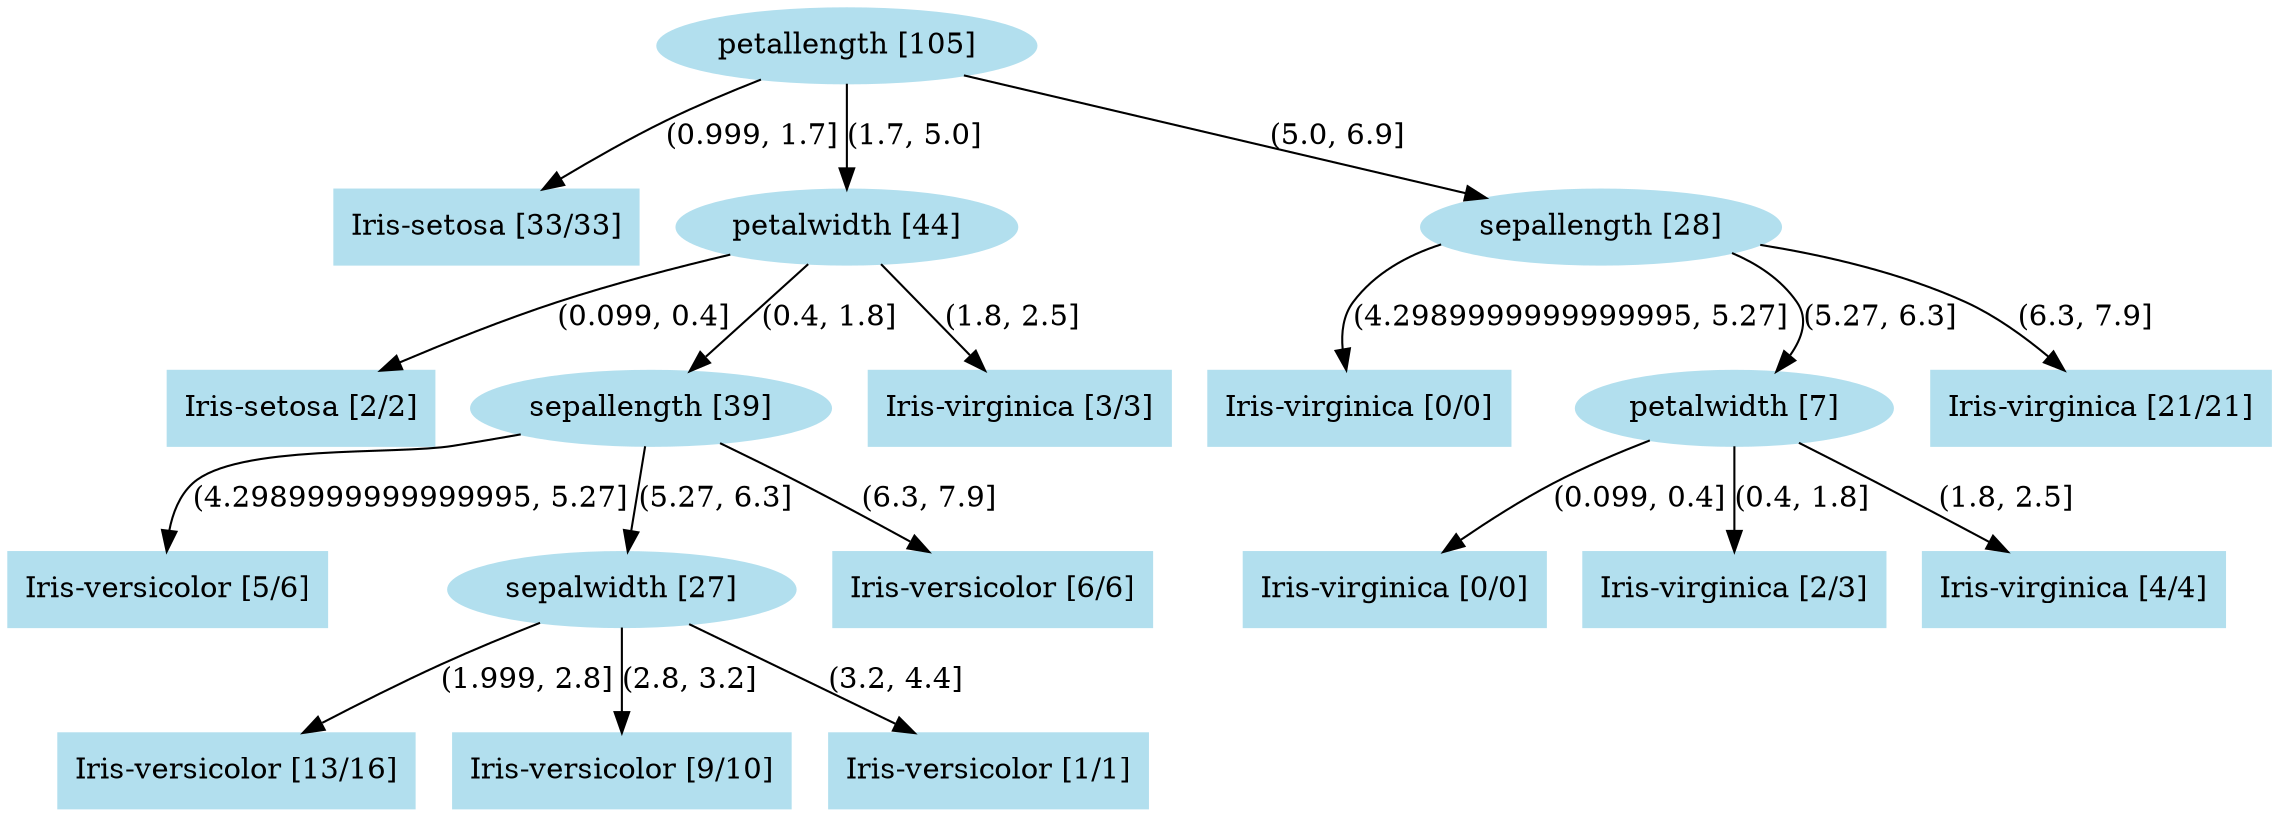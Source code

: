 digraph {
	node [color=lightblue2 style=filled]
	internal_0 [label="petallength [105]"]
	leaf_1 [label="Iris-setosa [33/33]" shape=box]
	internal_0 -> leaf_1 [label="(0.999, 1.7]"]
	internal_2 [label="petalwidth [44]"]
	internal_0 -> internal_2 [label="(1.7, 5.0]"]
	leaf_3 [label="Iris-setosa [2/2]" shape=box]
	internal_2 -> leaf_3 [label="(0.099, 0.4]"]
	internal_4 [label="sepallength [39]"]
	internal_2 -> internal_4 [label="(0.4, 1.8]"]
	leaf_5 [label="Iris-versicolor [5/6]" shape=box]
	internal_4 -> leaf_5 [label="(4.2989999999999995, 5.27]"]
	internal_6 [label="sepalwidth [27]"]
	internal_4 -> internal_6 [label="(5.27, 6.3]"]
	leaf_7 [label="Iris-versicolor [13/16]" shape=box]
	internal_6 -> leaf_7 [label="(1.999, 2.8]"]
	leaf_8 [label="Iris-versicolor [9/10]" shape=box]
	internal_6 -> leaf_8 [label="(2.8, 3.2]"]
	leaf_9 [label="Iris-versicolor [1/1]" shape=box]
	internal_6 -> leaf_9 [label="(3.2, 4.4]"]
	leaf_10 [label="Iris-versicolor [6/6]" shape=box]
	internal_4 -> leaf_10 [label="(6.3, 7.9]"]
	leaf_11 [label="Iris-virginica [3/3]" shape=box]
	internal_2 -> leaf_11 [label="(1.8, 2.5]"]
	internal_12 [label="sepallength [28]"]
	internal_0 -> internal_12 [label="(5.0, 6.9]"]
	leaf_13 [label="Iris-virginica [0/0]" shape=box]
	internal_12 -> leaf_13 [label="(4.2989999999999995, 5.27]"]
	internal_14 [label="petalwidth [7]"]
	internal_12 -> internal_14 [label="(5.27, 6.3]"]
	leaf_15 [label="Iris-virginica [0/0]" shape=box]
	internal_14 -> leaf_15 [label="(0.099, 0.4]"]
	leaf_16 [label="Iris-virginica [2/3]" shape=box]
	internal_14 -> leaf_16 [label="(0.4, 1.8]"]
	leaf_17 [label="Iris-virginica [4/4]" shape=box]
	internal_14 -> leaf_17 [label="(1.8, 2.5]"]
	leaf_18 [label="Iris-virginica [21/21]" shape=box]
	internal_12 -> leaf_18 [label="(6.3, 7.9]"]
}
